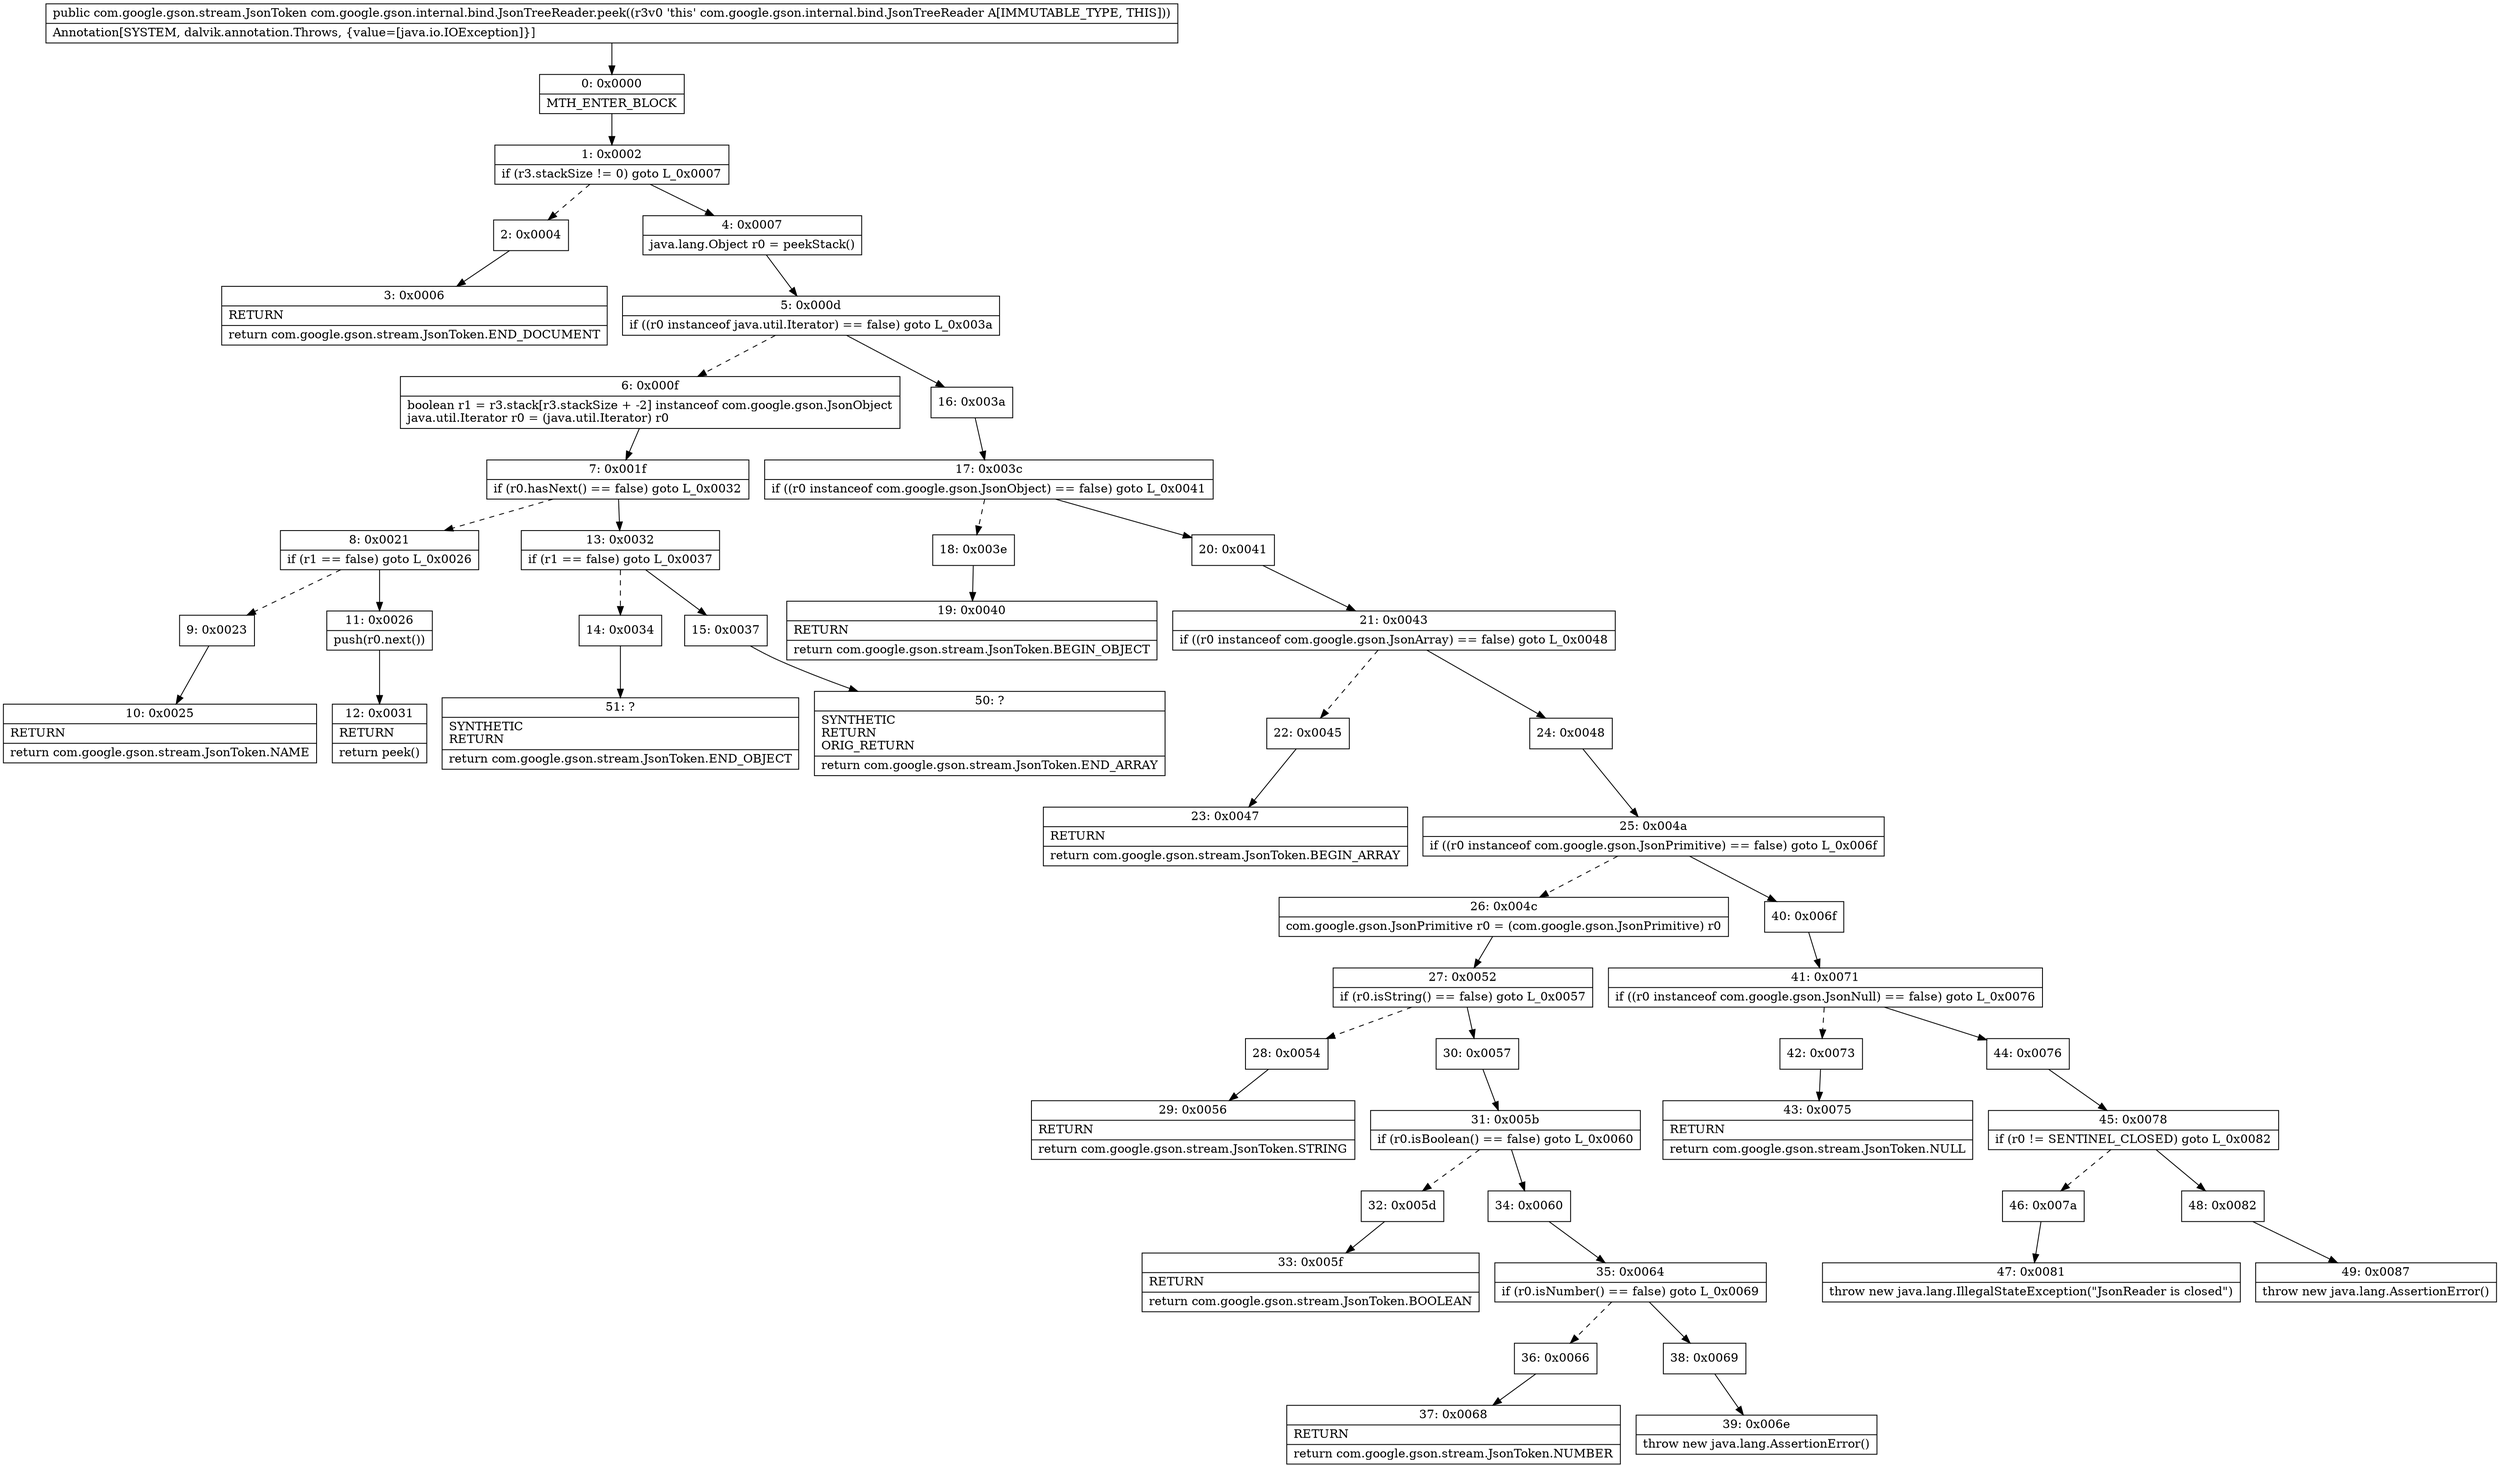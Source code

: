 digraph "CFG forcom.google.gson.internal.bind.JsonTreeReader.peek()Lcom\/google\/gson\/stream\/JsonToken;" {
Node_0 [shape=record,label="{0\:\ 0x0000|MTH_ENTER_BLOCK\l}"];
Node_1 [shape=record,label="{1\:\ 0x0002|if (r3.stackSize != 0) goto L_0x0007\l}"];
Node_2 [shape=record,label="{2\:\ 0x0004}"];
Node_3 [shape=record,label="{3\:\ 0x0006|RETURN\l|return com.google.gson.stream.JsonToken.END_DOCUMENT\l}"];
Node_4 [shape=record,label="{4\:\ 0x0007|java.lang.Object r0 = peekStack()\l}"];
Node_5 [shape=record,label="{5\:\ 0x000d|if ((r0 instanceof java.util.Iterator) == false) goto L_0x003a\l}"];
Node_6 [shape=record,label="{6\:\ 0x000f|boolean r1 = r3.stack[r3.stackSize + \-2] instanceof com.google.gson.JsonObject\ljava.util.Iterator r0 = (java.util.Iterator) r0\l}"];
Node_7 [shape=record,label="{7\:\ 0x001f|if (r0.hasNext() == false) goto L_0x0032\l}"];
Node_8 [shape=record,label="{8\:\ 0x0021|if (r1 == false) goto L_0x0026\l}"];
Node_9 [shape=record,label="{9\:\ 0x0023}"];
Node_10 [shape=record,label="{10\:\ 0x0025|RETURN\l|return com.google.gson.stream.JsonToken.NAME\l}"];
Node_11 [shape=record,label="{11\:\ 0x0026|push(r0.next())\l}"];
Node_12 [shape=record,label="{12\:\ 0x0031|RETURN\l|return peek()\l}"];
Node_13 [shape=record,label="{13\:\ 0x0032|if (r1 == false) goto L_0x0037\l}"];
Node_14 [shape=record,label="{14\:\ 0x0034}"];
Node_15 [shape=record,label="{15\:\ 0x0037}"];
Node_16 [shape=record,label="{16\:\ 0x003a}"];
Node_17 [shape=record,label="{17\:\ 0x003c|if ((r0 instanceof com.google.gson.JsonObject) == false) goto L_0x0041\l}"];
Node_18 [shape=record,label="{18\:\ 0x003e}"];
Node_19 [shape=record,label="{19\:\ 0x0040|RETURN\l|return com.google.gson.stream.JsonToken.BEGIN_OBJECT\l}"];
Node_20 [shape=record,label="{20\:\ 0x0041}"];
Node_21 [shape=record,label="{21\:\ 0x0043|if ((r0 instanceof com.google.gson.JsonArray) == false) goto L_0x0048\l}"];
Node_22 [shape=record,label="{22\:\ 0x0045}"];
Node_23 [shape=record,label="{23\:\ 0x0047|RETURN\l|return com.google.gson.stream.JsonToken.BEGIN_ARRAY\l}"];
Node_24 [shape=record,label="{24\:\ 0x0048}"];
Node_25 [shape=record,label="{25\:\ 0x004a|if ((r0 instanceof com.google.gson.JsonPrimitive) == false) goto L_0x006f\l}"];
Node_26 [shape=record,label="{26\:\ 0x004c|com.google.gson.JsonPrimitive r0 = (com.google.gson.JsonPrimitive) r0\l}"];
Node_27 [shape=record,label="{27\:\ 0x0052|if (r0.isString() == false) goto L_0x0057\l}"];
Node_28 [shape=record,label="{28\:\ 0x0054}"];
Node_29 [shape=record,label="{29\:\ 0x0056|RETURN\l|return com.google.gson.stream.JsonToken.STRING\l}"];
Node_30 [shape=record,label="{30\:\ 0x0057}"];
Node_31 [shape=record,label="{31\:\ 0x005b|if (r0.isBoolean() == false) goto L_0x0060\l}"];
Node_32 [shape=record,label="{32\:\ 0x005d}"];
Node_33 [shape=record,label="{33\:\ 0x005f|RETURN\l|return com.google.gson.stream.JsonToken.BOOLEAN\l}"];
Node_34 [shape=record,label="{34\:\ 0x0060}"];
Node_35 [shape=record,label="{35\:\ 0x0064|if (r0.isNumber() == false) goto L_0x0069\l}"];
Node_36 [shape=record,label="{36\:\ 0x0066}"];
Node_37 [shape=record,label="{37\:\ 0x0068|RETURN\l|return com.google.gson.stream.JsonToken.NUMBER\l}"];
Node_38 [shape=record,label="{38\:\ 0x0069}"];
Node_39 [shape=record,label="{39\:\ 0x006e|throw new java.lang.AssertionError()\l}"];
Node_40 [shape=record,label="{40\:\ 0x006f}"];
Node_41 [shape=record,label="{41\:\ 0x0071|if ((r0 instanceof com.google.gson.JsonNull) == false) goto L_0x0076\l}"];
Node_42 [shape=record,label="{42\:\ 0x0073}"];
Node_43 [shape=record,label="{43\:\ 0x0075|RETURN\l|return com.google.gson.stream.JsonToken.NULL\l}"];
Node_44 [shape=record,label="{44\:\ 0x0076}"];
Node_45 [shape=record,label="{45\:\ 0x0078|if (r0 != SENTINEL_CLOSED) goto L_0x0082\l}"];
Node_46 [shape=record,label="{46\:\ 0x007a}"];
Node_47 [shape=record,label="{47\:\ 0x0081|throw new java.lang.IllegalStateException(\"JsonReader is closed\")\l}"];
Node_48 [shape=record,label="{48\:\ 0x0082}"];
Node_49 [shape=record,label="{49\:\ 0x0087|throw new java.lang.AssertionError()\l}"];
Node_50 [shape=record,label="{50\:\ ?|SYNTHETIC\lRETURN\lORIG_RETURN\l|return com.google.gson.stream.JsonToken.END_ARRAY\l}"];
Node_51 [shape=record,label="{51\:\ ?|SYNTHETIC\lRETURN\l|return com.google.gson.stream.JsonToken.END_OBJECT\l}"];
MethodNode[shape=record,label="{public com.google.gson.stream.JsonToken com.google.gson.internal.bind.JsonTreeReader.peek((r3v0 'this' com.google.gson.internal.bind.JsonTreeReader A[IMMUTABLE_TYPE, THIS]))  | Annotation[SYSTEM, dalvik.annotation.Throws, \{value=[java.io.IOException]\}]\l}"];
MethodNode -> Node_0;
Node_0 -> Node_1;
Node_1 -> Node_2[style=dashed];
Node_1 -> Node_4;
Node_2 -> Node_3;
Node_4 -> Node_5;
Node_5 -> Node_6[style=dashed];
Node_5 -> Node_16;
Node_6 -> Node_7;
Node_7 -> Node_8[style=dashed];
Node_7 -> Node_13;
Node_8 -> Node_9[style=dashed];
Node_8 -> Node_11;
Node_9 -> Node_10;
Node_11 -> Node_12;
Node_13 -> Node_14[style=dashed];
Node_13 -> Node_15;
Node_14 -> Node_51;
Node_15 -> Node_50;
Node_16 -> Node_17;
Node_17 -> Node_18[style=dashed];
Node_17 -> Node_20;
Node_18 -> Node_19;
Node_20 -> Node_21;
Node_21 -> Node_22[style=dashed];
Node_21 -> Node_24;
Node_22 -> Node_23;
Node_24 -> Node_25;
Node_25 -> Node_26[style=dashed];
Node_25 -> Node_40;
Node_26 -> Node_27;
Node_27 -> Node_28[style=dashed];
Node_27 -> Node_30;
Node_28 -> Node_29;
Node_30 -> Node_31;
Node_31 -> Node_32[style=dashed];
Node_31 -> Node_34;
Node_32 -> Node_33;
Node_34 -> Node_35;
Node_35 -> Node_36[style=dashed];
Node_35 -> Node_38;
Node_36 -> Node_37;
Node_38 -> Node_39;
Node_40 -> Node_41;
Node_41 -> Node_42[style=dashed];
Node_41 -> Node_44;
Node_42 -> Node_43;
Node_44 -> Node_45;
Node_45 -> Node_46[style=dashed];
Node_45 -> Node_48;
Node_46 -> Node_47;
Node_48 -> Node_49;
}

